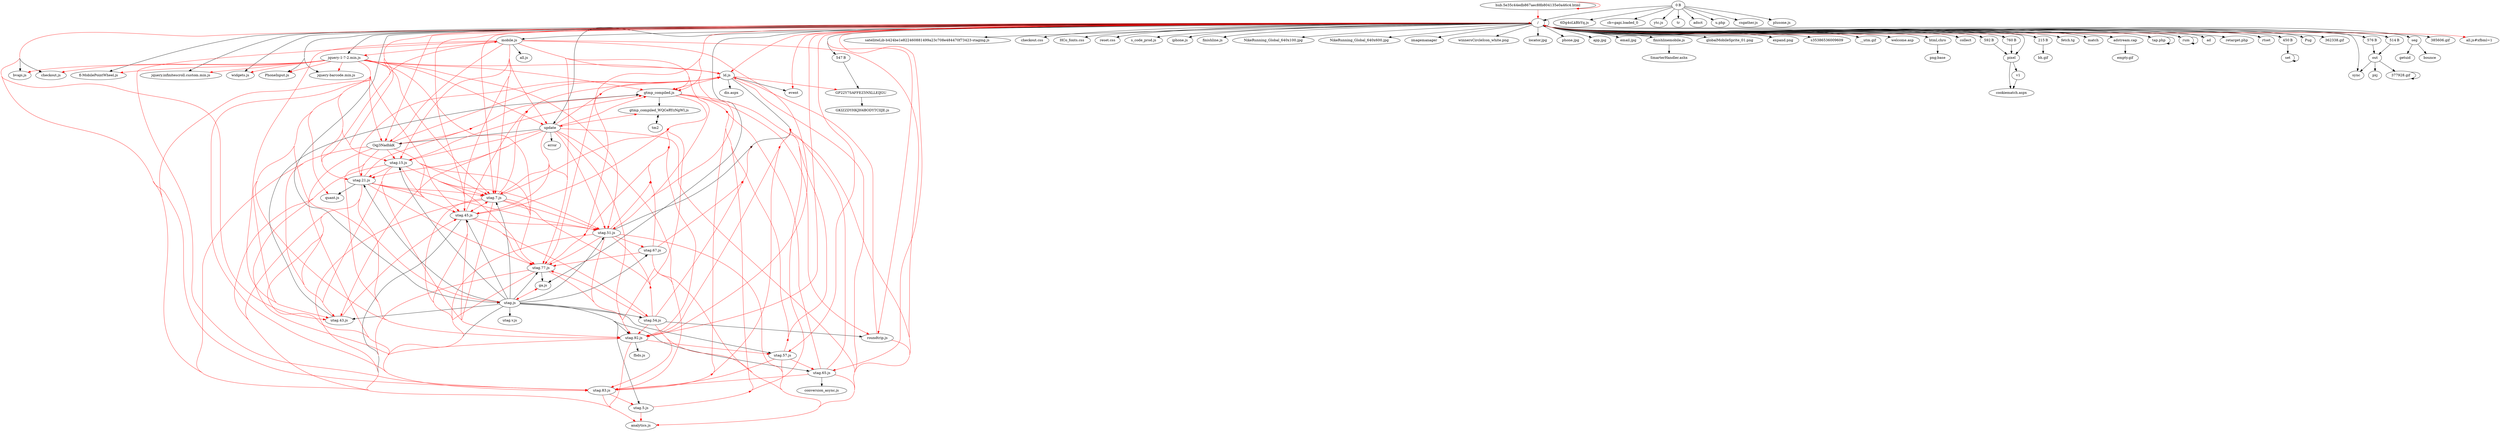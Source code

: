 strict digraph G {
ratio=compress;
concentrate=true;
"/" -> "/";
"/" -> "mobile.js";
"/" -> "satelliteLib-b424be1e822460881499a23c708e484470f73423-staging.js";
"/" -> "jquery-1-7-2.min.js";
"/" -> "bvapi.js";
"/" -> "checkout.js";
"/" -> "checkout.css";
"/" -> "HCo_fonts.css";
"/" -> "reset.css";
"0 B" -> "csgather.js";
"/" -> "s_code_prod.js";
"/" -> "iphone.js";
"/" -> "finishline.js";
"/" -> "fl-MobilePointWheel.js";
"/" -> "jquery.infinitescroll.custom.min.js";
"/" -> "widgets.js";
"/" -> "PhoneInput.js";
"/" -> "jquery-barcode.min.js";
"/" -> "NikeRunning_Global_640x100.jpg";
"/" -> "update";
"/" -> "NikeRunning_Global_640x600.jpg";
"/" -> "imagemanager";
"/" -> "winnersCircleIcon_white.png";
"/" -> "locator.jpg";
"/" -> "phone.jpg";
"/" -> "app.jpg";
"/" -> "email.jpg";
"/" -> "finishlinemobile.js";
"mobile.js" -> "all.js";
"0 B" -> "plusone.js";
"/" -> "globalMobileSprite_01.png";
"/" -> "expand.png";
"update" -> "Oqj3NadhkK";
"/" -> "s35386536009609";
"finishlinemobile.js" -> "SmarterHandler.ashx";
"/" -> "ga.js";
"/" -> "utag.js";
"/" -> "__utm.gif";
"utag.js" -> "utag.5.js";
"utag.js" -> "utag.15.js";
"utag.js" -> "utag.21.js";
"utag.js" -> "utag.7.js";
"0 B" -> "6Dg4oLkBbYq.js";
"utag.js" -> "utag.45.js";
"utag.js" -> "utag.43.js";
"utag.js" -> "utag.51.js";
"utag.js" -> "utag.54.js";
"utag.js" -> "utag.57.js";
"utag.js" -> "utag.65.js";
"utag.js" -> "utag.67.js";
"utag.js" -> "utag.77.js";
"utag.js" -> "utag.83.js";
"utag.js" -> "utag.92.js";
"update" -> "error";
"utag.21.js" -> "quant.js";
"utag.43.js" -> "gtmp_compiled.js";
"utag.45.js" -> "analytics.js";
"0 B" -> "cb=gapi.loaded_0";
"/" -> "welcome.asp";
"utag.51.js" -> "ld.js";
"html,chro" -> "png;base";
"0 B" -> "ytc.js";
"utag.54.js" -> "roundtrip.js";
"utag.92.js" -> "fbds.js";
"utag.77.js" -> "ga.js";
"utag.65.js" -> "conversion_async.js";
"utag.js" -> "utag.v.js";
"/" -> "collect";
"/" -> "pixel";
"gtmp_compiled.js" -> "gtmp_compiled_WQCeRYzNgWI.js";
"ld.js" -> "event";
"0 B" -> "/";
"0 B" -> "/";
"0 B" -> "/";
"0 B" -> "/";
"547 B" -> "GP22Y7SAFFEZ5NXLLEIJGU";
"/" -> "/";
"ld.js" -> "dis.aspx";
"GP22Y7SAFFEZ5NXLLEIJGU" -> "GKIZZDYHKJH4BODYTCIIJE.js";
"/" -> "/";
"215 B" -> "bh.gif";
"/" -> "fetch.tg";
"/" -> "match";
"/" -> "adstream.cap";
"/" -> "tap.php";
"0 B" -> "tr";
"tap.php" -> "tap.php";
"/" -> "/";
"/" -> "rum";
"/" -> "ad";
"adstream.cap" -> "empty.gif";
"gtmp_compiled_WQCeRYzNgWI.js" -> "tm2";
"/" -> "retarget.php";
"/" -> "rtset";
"450 B" -> "set";
"/" -> "Pug";
"/" -> "362338.gif";
"/" -> "sync";
"/" -> "seg";
"592 B" -> "pixel";
"rum" -> "rum";
"/" -> "385606.gif";
"set" -> "set";
"/" -> "pixel";
"576 B" -> "out";
"seg" -> "getuid";
"pixel" -> "v1";
"pixel" -> "cookiematch.aspx";
"760 B" -> "pixel";
"out" -> "pxj";
"0 B" -> "adsct";
"0 B" -> "u.php";
"out" -> "sync";
"out" -> "377928.gif";
"v1" -> "cookiematch.aspx";
"/" -> "/";
"/" -> "fetch.tg";
"514 B" -> "out";
"/" -> "seg";
"/" -> "tap.php";
"pixel" -> "v1";
"215 B" -> "bh.gif";
"/" -> "/";
"seg" -> "bounce";
"/" -> "pixel";
"377928.gif" -> "377928.gif";
"/" -> "tap.php";
"pixel" -> "cookiematch.aspx";
"0 B" -> "u.php";
"/" -> "576 B";
"/" -> "html,chro";
"/" -> "450 B";
"/" -> "592 B";
"/" -> "514 B";
"/" -> "215 B";
"/" -> "760 B";
"/" -> "547 B";
"hub.5e35c44edb867aec88b804135e0a46c4.html" -> "hub.5e35c44edb867aec88b804135e0a46c4.html"[color=red];
"hub.5e35c44edb867aec88b804135e0a46c4.html" -> "hub.5e35c44edb867aec88b804135e0a46c4.html"[color=red];
"hub.5e35c44edb867aec88b804135e0a46c4.html" -> "/"[color=red];
"hub.5e35c44edb867aec88b804135e0a46c4.html" -> "/"[color=red];
"jquery-1-7-2.min.js" -> "bvapi.js"[color=red];
"jquery-1-7-2.min.js" -> "mobile.js"[color=red];
"mobile.js" -> "update"[color=red];
"jquery-1-7-2.min.js" -> "update"[color=red];
"update" -> "/"[color=red];
"mobile.js" -> "/"[color=red];
"jquery-1-7-2.min.js" -> "/"[color=red];
"jquery-1-7-2.min.js" -> "widgets.js"[color=red];
"/" -> "Oqj3NadhkK"[color=red];
"mobile.js" -> "Oqj3NadhkK"[color=red];
"jquery-1-7-2.min.js" -> "Oqj3NadhkK"[color=red];
"Oqj3NadhkK" -> "/"[color=red];
"jquery-1-7-2.min.js" -> "utag.js"[color=red];
"/" -> "utag.15.js"[color=red];
"Oqj3NadhkK" -> "utag.15.js"[color=red];
"update" -> "utag.15.js"[color=red];
"mobile.js" -> "utag.15.js"[color=red];
"jquery-1-7-2.min.js" -> "utag.15.js"[color=red];
"utag.15.js" -> "utag.21.js"[color=red];
"/" -> "utag.21.js"[color=red];
"Oqj3NadhkK" -> "utag.21.js"[color=red];
"update" -> "utag.21.js"[color=red];
"mobile.js" -> "utag.21.js"[color=red];
"jquery-1-7-2.min.js" -> "utag.21.js"[color=red];
"utag.21.js" -> "utag.43.js"[color=red];
"utag.15.js" -> "utag.43.js"[color=red];
"/" -> "utag.43.js"[color=red];
"Oqj3NadhkK" -> "utag.43.js"[color=red];
"update" -> "utag.43.js"[color=red];
"mobile.js" -> "utag.43.js"[color=red];
"jquery-1-7-2.min.js" -> "utag.43.js"[color=red];
"utag.43.js" -> "utag.45.js"[color=red];
"utag.21.js" -> "utag.45.js"[color=red];
"utag.15.js" -> "utag.45.js"[color=red];
"/" -> "utag.45.js"[color=red];
"Oqj3NadhkK" -> "utag.45.js"[color=red];
"update" -> "utag.45.js"[color=red];
"mobile.js" -> "utag.45.js"[color=red];
"jquery-1-7-2.min.js" -> "utag.45.js"[color=red];
"utag.45.js" -> "utag.54.js"[color=red];
"/" -> "utag.7.js"[color=red];
"utag.45.js" -> "utag.7.js"[color=red];
"utag.21.js" -> "utag.7.js"[color=red];
"utag.15.js" -> "utag.7.js"[color=red];
"Oqj3NadhkK" -> "utag.7.js"[color=red];
"update" -> "utag.7.js"[color=red];
"mobile.js" -> "utag.7.js"[color=red];
"jquery-1-7-2.min.js" -> "utag.7.js"[color=red];
"utag.54.js" -> "utag.7.js"[color=red];
"utag.7.js" -> "utag.51.js"[color=red];
"utag.45.js" -> "utag.51.js"[color=red];
"utag.21.js" -> "utag.51.js"[color=red];
"utag.15.js" -> "utag.51.js"[color=red];
"/" -> "utag.51.js"[color=red];
"update" -> "utag.51.js"[color=red];
"mobile.js" -> "utag.51.js"[color=red];
"jquery-1-7-2.min.js" -> "utag.51.js"[color=red];
"utag.54.js" -> "utag.51.js"[color=red];
"utag.51.js" -> "utag.67.js"[color=red];
"utag.51.js" -> "utag.77.js"[color=red];
"utag.7.js" -> "utag.77.js"[color=red];
"utag.45.js" -> "utag.77.js"[color=red];
"utag.21.js" -> "utag.77.js"[color=red];
"utag.15.js" -> "utag.77.js"[color=red];
"/" -> "utag.77.js"[color=red];
"Oqj3NadhkK" -> "utag.77.js"[color=red];
"update" -> "utag.77.js"[color=red];
"mobile.js" -> "utag.77.js"[color=red];
"jquery-1-7-2.min.js" -> "utag.77.js"[color=red];
"utag.54.js" -> "utag.77.js"[color=red];
"utag.67.js" -> "utag.77.js"[color=red];
"utag.77.js" -> "utag.92.js"[color=red];
"utag.51.js" -> "utag.92.js"[color=red];
"utag.7.js" -> "utag.92.js"[color=red];
"utag.45.js" -> "utag.92.js"[color=red];
"utag.21.js" -> "utag.92.js"[color=red];
"utag.15.js" -> "utag.92.js"[color=red];
"/" -> "utag.92.js"[color=red];
"Oqj3NadhkK" -> "utag.92.js"[color=red];
"update" -> "utag.92.js"[color=red];
"mobile.js" -> "utag.92.js"[color=red];
"jquery-1-7-2.min.js" -> "utag.92.js"[color=red];
"utag.54.js" -> "utag.92.js"[color=red];
"utag.67.js" -> "utag.92.js"[color=red];
"utag.92.js" -> "utag.57.js"[color=red];
"utag.57.js" -> "utag.65.js"[color=red];
"utag.92.js" -> "utag.83.js"[color=red];
"utag.77.js" -> "utag.83.js"[color=red];
"utag.51.js" -> "utag.83.js"[color=red];
"utag.7.js" -> "utag.83.js"[color=red];
"utag.45.js" -> "utag.83.js"[color=red];
"utag.21.js" -> "utag.83.js"[color=red];
"utag.15.js" -> "utag.83.js"[color=red];
"/" -> "utag.83.js"[color=red];
"Oqj3NadhkK" -> "utag.83.js"[color=red];
"update" -> "utag.83.js"[color=red];
"mobile.js" -> "utag.83.js"[color=red];
"jquery-1-7-2.min.js" -> "utag.83.js"[color=red];
"utag.54.js" -> "utag.83.js"[color=red];
"utag.67.js" -> "utag.83.js"[color=red];
"utag.57.js" -> "utag.83.js"[color=red];
"utag.65.js" -> "utag.83.js"[color=red];
"utag.83.js" -> "utag.5.js"[color=red];
"widgets.js" -> "/"[color=red];
"jquery-1-7-2.min.js" -> "quant.js"[color=red];
"utag.83.js" -> "gtmp_compiled.js"[color=red];
"utag.92.js" -> "gtmp_compiled.js"[color=red];
"utag.77.js" -> "gtmp_compiled.js"[color=red];
"utag.51.js" -> "gtmp_compiled.js"[color=red];
"utag.7.js" -> "gtmp_compiled.js"[color=red];
"utag.45.js" -> "gtmp_compiled.js"[color=red];
"utag.21.js" -> "gtmp_compiled.js"[color=red];
"utag.15.js" -> "gtmp_compiled.js"[color=red];
"/" -> "gtmp_compiled.js"[color=red];
"Oqj3NadhkK" -> "gtmp_compiled.js"[color=red];
"update" -> "gtmp_compiled.js"[color=red];
"mobile.js" -> "gtmp_compiled.js"[color=red];
"jquery-1-7-2.min.js" -> "gtmp_compiled.js"[color=red];
"utag.54.js" -> "gtmp_compiled.js"[color=red];
"utag.67.js" -> "gtmp_compiled.js"[color=red];
"utag.57.js" -> "gtmp_compiled.js"[color=red];
"utag.65.js" -> "gtmp_compiled.js"[color=red];
"utag.5.js" -> "gtmp_compiled.js"[color=red];
"gtmp_compiled.js" -> "roundtrip.js"[color=red];
"gtmp_compiled.js" -> "ld.js"[color=red];
"utag.83.js" -> "ld.js"[color=red];
"utag.92.js" -> "ld.js"[color=red];
"utag.77.js" -> "ld.js"[color=red];
"utag.7.js" -> "ld.js"[color=red];
"utag.45.js" -> "ld.js"[color=red];
"utag.21.js" -> "ld.js"[color=red];
"/" -> "ld.js"[color=red];
"Oqj3NadhkK" -> "ld.js"[color=red];
"update" -> "ld.js"[color=red];
"mobile.js" -> "ld.js"[color=red];
"jquery-1-7-2.min.js" -> "ld.js"[color=red];
"utag.54.js" -> "ld.js"[color=red];
"utag.67.js" -> "ld.js"[color=red];
"utag.57.js" -> "ld.js"[color=red];
"utag.65.js" -> "ld.js"[color=red];
"utag.5.js" -> "ld.js"[color=red];
"roundtrip.js" -> "ld.js"[color=red];
"ld.js" -> "analytics.js"[color=red];
"gtmp_compiled.js" -> "analytics.js"[color=red];
"utag.83.js" -> "analytics.js"[color=red];
"utag.92.js" -> "analytics.js"[color=red];
"utag.77.js" -> "analytics.js"[color=red];
"utag.51.js" -> "analytics.js"[color=red];
"utag.7.js" -> "analytics.js"[color=red];
"utag.15.js" -> "analytics.js"[color=red];
"/" -> "analytics.js"[color=red];
"Oqj3NadhkK" -> "analytics.js"[color=red];
"update" -> "analytics.js"[color=red];
"mobile.js" -> "analytics.js"[color=red];
"jquery-1-7-2.min.js" -> "analytics.js"[color=red];
"utag.54.js" -> "analytics.js"[color=red];
"utag.67.js" -> "analytics.js"[color=red];
"utag.57.js" -> "analytics.js"[color=red];
"utag.65.js" -> "analytics.js"[color=red];
"utag.5.js" -> "analytics.js"[color=red];
"roundtrip.js" -> "analytics.js"[color=red];
"utag.21.js" -> "analytics.js"[color=red];
"utag.65.js" -> "/"[color=red];
"utag.57.js" -> "/"[color=red];
"ld.js" -> "GP22Y7SAFFEZ5NXLLEIJGU"[color=red];
"event" -> "/"[color=red];
"mobile.js" -> "jquery-1-7-2.min.js"[color=red];
"/" -> "utag.65.js"[color=red];
"/" -> "event"[color=red];
"/" -> "utag.57.js"[color=red];
"/" -> "roundtrip.js"[color=red];
"utag.7.js" -> "/"[color=red];
"utag.7.js" -> "utag.45.js"[color=red];
"ld.js" -> "gtmp_compiled.js"[color=red];
"jquery-1-7-2.min.js" -> "fl-MobilePointWheel.js"[color=red];
"jquery-1-7-2.min.js" -> "checkout.js"[color=red];
"jquery-1-7-2.min.js" -> "jquery.infinitescroll.custom.min.js"[color=red];
"all.js#xfbml=1" -> "/"[color=red];
"jquery-1-7-2.min.js" -> "/"[color=red];
"fl-MobilePointWheel.js" -> "/"[color=red];
"mobile.js" -> "/"[color=red];
"s_code_prod.js" -> "/"[color=red];
"satelliteLib-b424be1e822460881499a23c708e484470f73423-staging.js" -> "/"[color=red];
"jquery-1-7-2.min.js" -> "PhoneInput.js"[color=red];
"jquery-1-7-2.min.js" -> "jquery-barcode.min.js"[color=red];
"update" -> "/"[color=red];
"Oqj3NadhkK" -> "/"[color=red];
"ga.js" -> "utag.js"[color=red];
"jquery-1-7-2.min.js" -> "utag.js"[color=red];
"utag.js" -> "/"[color=red];
"tm2" -> "gtmp_compiled_WQCeRYzNgWI.js"[color=red];
"update" -> "gtmp_compiled_WQCeRYzNgWI.js"[color=red];
"gtmp_compiled_WQCeRYzNgWI.js" -> "update"[color=red];
"/" -> "all.js#xfbml=1"[color=red];
"ga.js" -> "/"[color=red];
"utag.js" -> "ga.js"[color=red];
}
